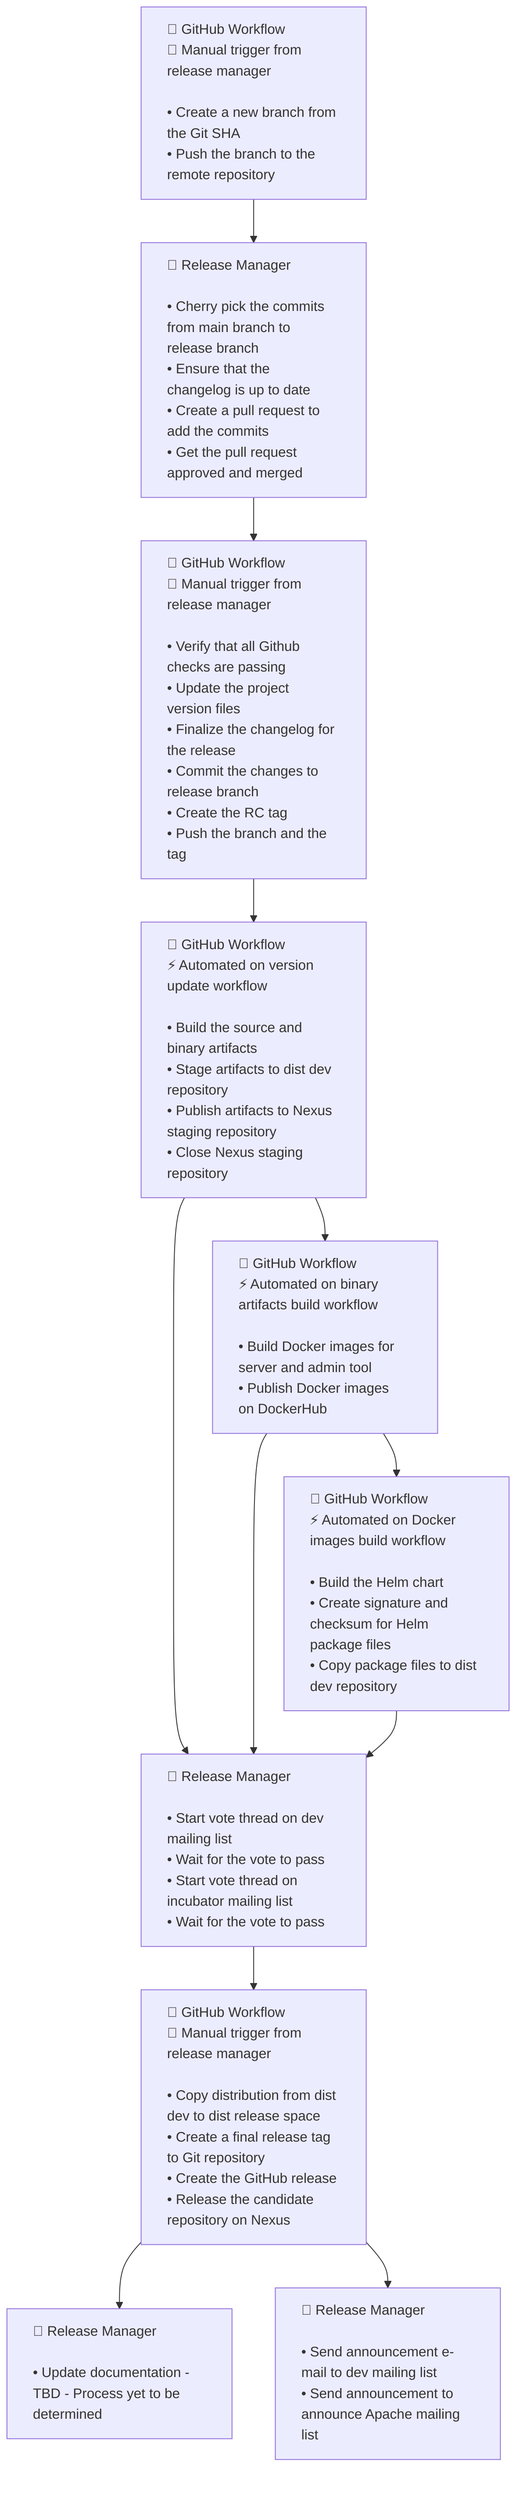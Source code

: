 flowchart TD
    B["🤖 GitHub Workflow<br/>🔧 Manual trigger from release manager<br/><br/>• Create a new branch from the Git SHA<br/>• Push the branch to the remote repository"]

    B --> C["👤 Release Manager<br/><br/>• Cherry pick the commits from main branch to release branch<br/>• Ensure that the changelog is up to date<br/>• Create a pull request to add the commits<br/>• Get the pull request approved and merged"]

    C --> D["🤖 GitHub Workflow<br/>🔧 Manual trigger from release manager<br/><br/>• Verify that all Github checks are passing<br/>• Update the project version files<br/>• Finalize the changelog for the release<br/>• Commit the changes to release branch<br/>• Create the RC tag<br/>• Push the branch and the tag"]

    D --> E["🤖 GitHub Workflow<br/>⚡ Automated on version update workflow<br/><br/>• Build the source and binary artifacts<br/>• Stage artifacts to dist dev repository<br/>• Publish artifacts to Nexus staging repository<br/>• Close Nexus staging repository"]

    E --> F["🤖 GitHub Workflow<br/>⚡ Automated on binary artifacts build workflow<br/><br/>• Build Docker images for server and admin tool<br/>• Publish Docker images on DockerHub"]

    F --> G["🤖 GitHub Workflow<br/>⚡ Automated on Docker images build workflow<br/><br/>• Build the Helm chart<br/>• Create signature and checksum for Helm package files<br/>• Copy package files to dist dev repository"]

    E --> H["👤 Release Manager<br/><br/>• Start vote thread on dev mailing list<br/>• Wait for the vote to pass<br/>• Start vote thread on incubator mailing list<br/>• Wait for the vote to pass"]

    F --> H
    G --> H

    H --> I["🤖 GitHub Workflow<br/>🔧 Manual trigger from release manager<br/><br/>• Copy distribution from dist dev to dist release space<br/>• Create a final release tag to Git repository<br/>• Create the GitHub release<br/>• Release the candidate repository on Nexus"]

    I --> J["👤 Release Manager<br/><br/>• Update documentation - TBD - Process yet to be determined"]

    I --> K["👤 Release Manager<br/><br/>• Send announcement e-mail to dev mailing list<br/>• Send announcement to announce Apache mailing list"]

    %% Class definition for left-aligned text
    classDef leftAlign text-align:left;

    %% Apply left-align class to all nodes
    class A,B,C,D,E,F,G,H,I,J,K leftAlign;